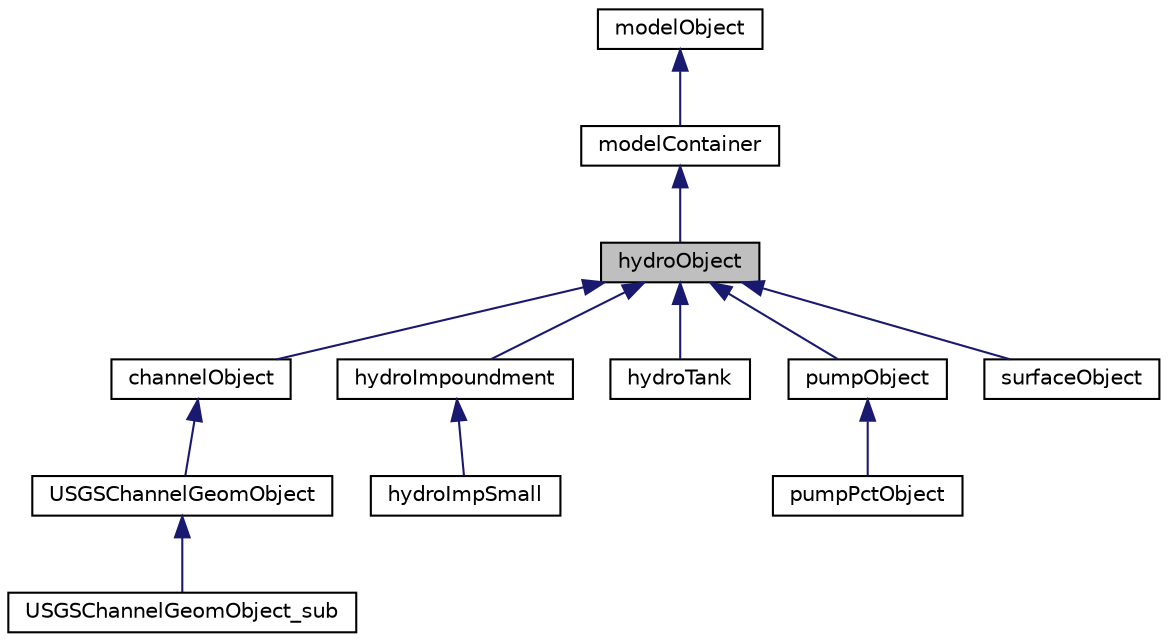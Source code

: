 digraph "hydroObject"
{
 // LATEX_PDF_SIZE
  edge [fontname="Helvetica",fontsize="10",labelfontname="Helvetica",labelfontsize="10"];
  node [fontname="Helvetica",fontsize="10",shape=record];
  Node1 [label="hydroObject",height=0.2,width=0.4,color="black", fillcolor="grey75", style="filled", fontcolor="black",tooltip=" "];
  Node2 -> Node1 [dir="back",color="midnightblue",fontsize="10",style="solid"];
  Node2 [label="modelContainer",height=0.2,width=0.4,color="black", fillcolor="white", style="filled",URL="$classmodelContainer.html",tooltip=" "];
  Node3 -> Node2 [dir="back",color="midnightblue",fontsize="10",style="solid"];
  Node3 [label="modelObject",height=0.2,width=0.4,color="black", fillcolor="white", style="filled",URL="$classmodelObject.html",tooltip=" "];
  Node1 -> Node4 [dir="back",color="midnightblue",fontsize="10",style="solid"];
  Node4 [label="channelObject",height=0.2,width=0.4,color="black", fillcolor="white", style="filled",URL="$classchannelObject.html",tooltip=" "];
  Node4 -> Node5 [dir="back",color="midnightblue",fontsize="10",style="solid"];
  Node5 [label="USGSChannelGeomObject",height=0.2,width=0.4,color="black", fillcolor="white", style="filled",URL="$classUSGSChannelGeomObject.html",tooltip=" "];
  Node5 -> Node6 [dir="back",color="midnightblue",fontsize="10",style="solid"];
  Node6 [label="USGSChannelGeomObject_sub",height=0.2,width=0.4,color="black", fillcolor="white", style="filled",URL="$classUSGSChannelGeomObject__sub.html",tooltip=" "];
  Node1 -> Node7 [dir="back",color="midnightblue",fontsize="10",style="solid"];
  Node7 [label="hydroImpoundment",height=0.2,width=0.4,color="black", fillcolor="white", style="filled",URL="$classhydroImpoundment.html",tooltip=" "];
  Node7 -> Node8 [dir="back",color="midnightblue",fontsize="10",style="solid"];
  Node8 [label="hydroImpSmall",height=0.2,width=0.4,color="black", fillcolor="white", style="filled",URL="$classhydroImpSmall.html",tooltip=" "];
  Node1 -> Node9 [dir="back",color="midnightblue",fontsize="10",style="solid"];
  Node9 [label="hydroTank",height=0.2,width=0.4,color="black", fillcolor="white", style="filled",URL="$classhydroTank.html",tooltip=" "];
  Node1 -> Node10 [dir="back",color="midnightblue",fontsize="10",style="solid"];
  Node10 [label="pumpObject",height=0.2,width=0.4,color="black", fillcolor="white", style="filled",URL="$classpumpObject.html",tooltip=" "];
  Node10 -> Node11 [dir="back",color="midnightblue",fontsize="10",style="solid"];
  Node11 [label="pumpPctObject",height=0.2,width=0.4,color="black", fillcolor="white", style="filled",URL="$classpumpPctObject.html",tooltip=" "];
  Node1 -> Node12 [dir="back",color="midnightblue",fontsize="10",style="solid"];
  Node12 [label="surfaceObject",height=0.2,width=0.4,color="black", fillcolor="white", style="filled",URL="$classsurfaceObject.html",tooltip=" "];
}
